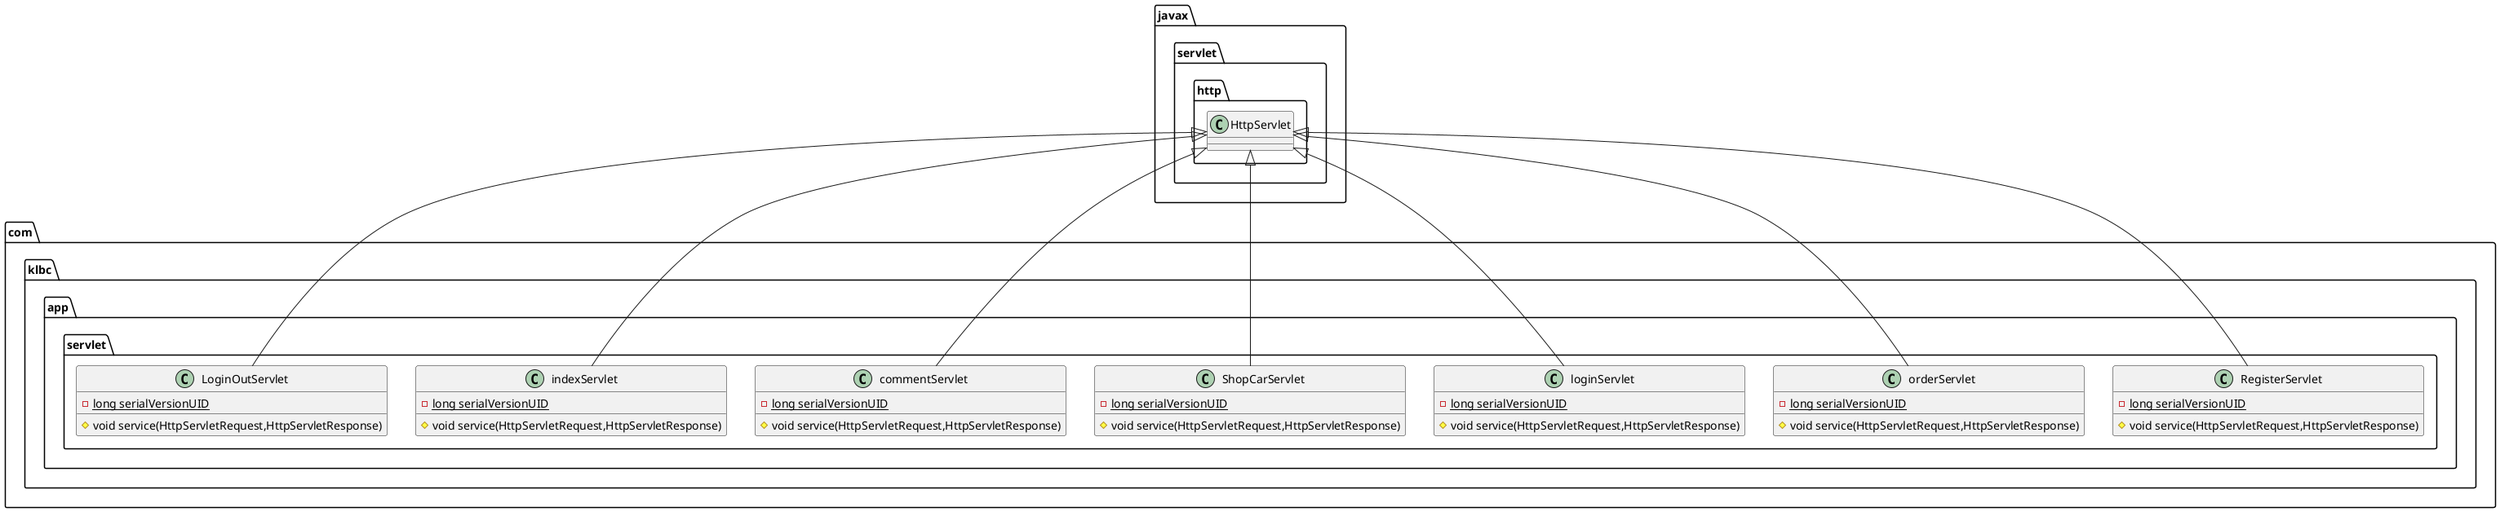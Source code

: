 @startuml
class com.klbc.app.servlet.RegisterServlet {
- {static} long serialVersionUID
# void service(HttpServletRequest,HttpServletResponse)
}
class com.klbc.app.servlet.orderServlet {
- {static} long serialVersionUID
# void service(HttpServletRequest,HttpServletResponse)
}
class com.klbc.app.servlet.loginServlet {
- {static} long serialVersionUID
# void service(HttpServletRequest,HttpServletResponse)
}
class com.klbc.app.servlet.ShopCarServlet {
- {static} long serialVersionUID
# void service(HttpServletRequest,HttpServletResponse)
}
class com.klbc.app.servlet.commentServlet {
- {static} long serialVersionUID
# void service(HttpServletRequest,HttpServletResponse)
}
class com.klbc.app.servlet.indexServlet {
- {static} long serialVersionUID
# void service(HttpServletRequest,HttpServletResponse)
}
class com.klbc.app.servlet.LoginOutServlet {
- {static} long serialVersionUID
# void service(HttpServletRequest,HttpServletResponse)
}


javax.servlet.http.HttpServlet <|-- com.klbc.app.servlet.RegisterServlet
javax.servlet.http.HttpServlet <|-- com.klbc.app.servlet.orderServlet
javax.servlet.http.HttpServlet <|-- com.klbc.app.servlet.loginServlet
javax.servlet.http.HttpServlet <|-- com.klbc.app.servlet.ShopCarServlet
javax.servlet.http.HttpServlet <|-- com.klbc.app.servlet.commentServlet
javax.servlet.http.HttpServlet <|-- com.klbc.app.servlet.indexServlet
javax.servlet.http.HttpServlet <|-- com.klbc.app.servlet.LoginOutServlet
@enduml